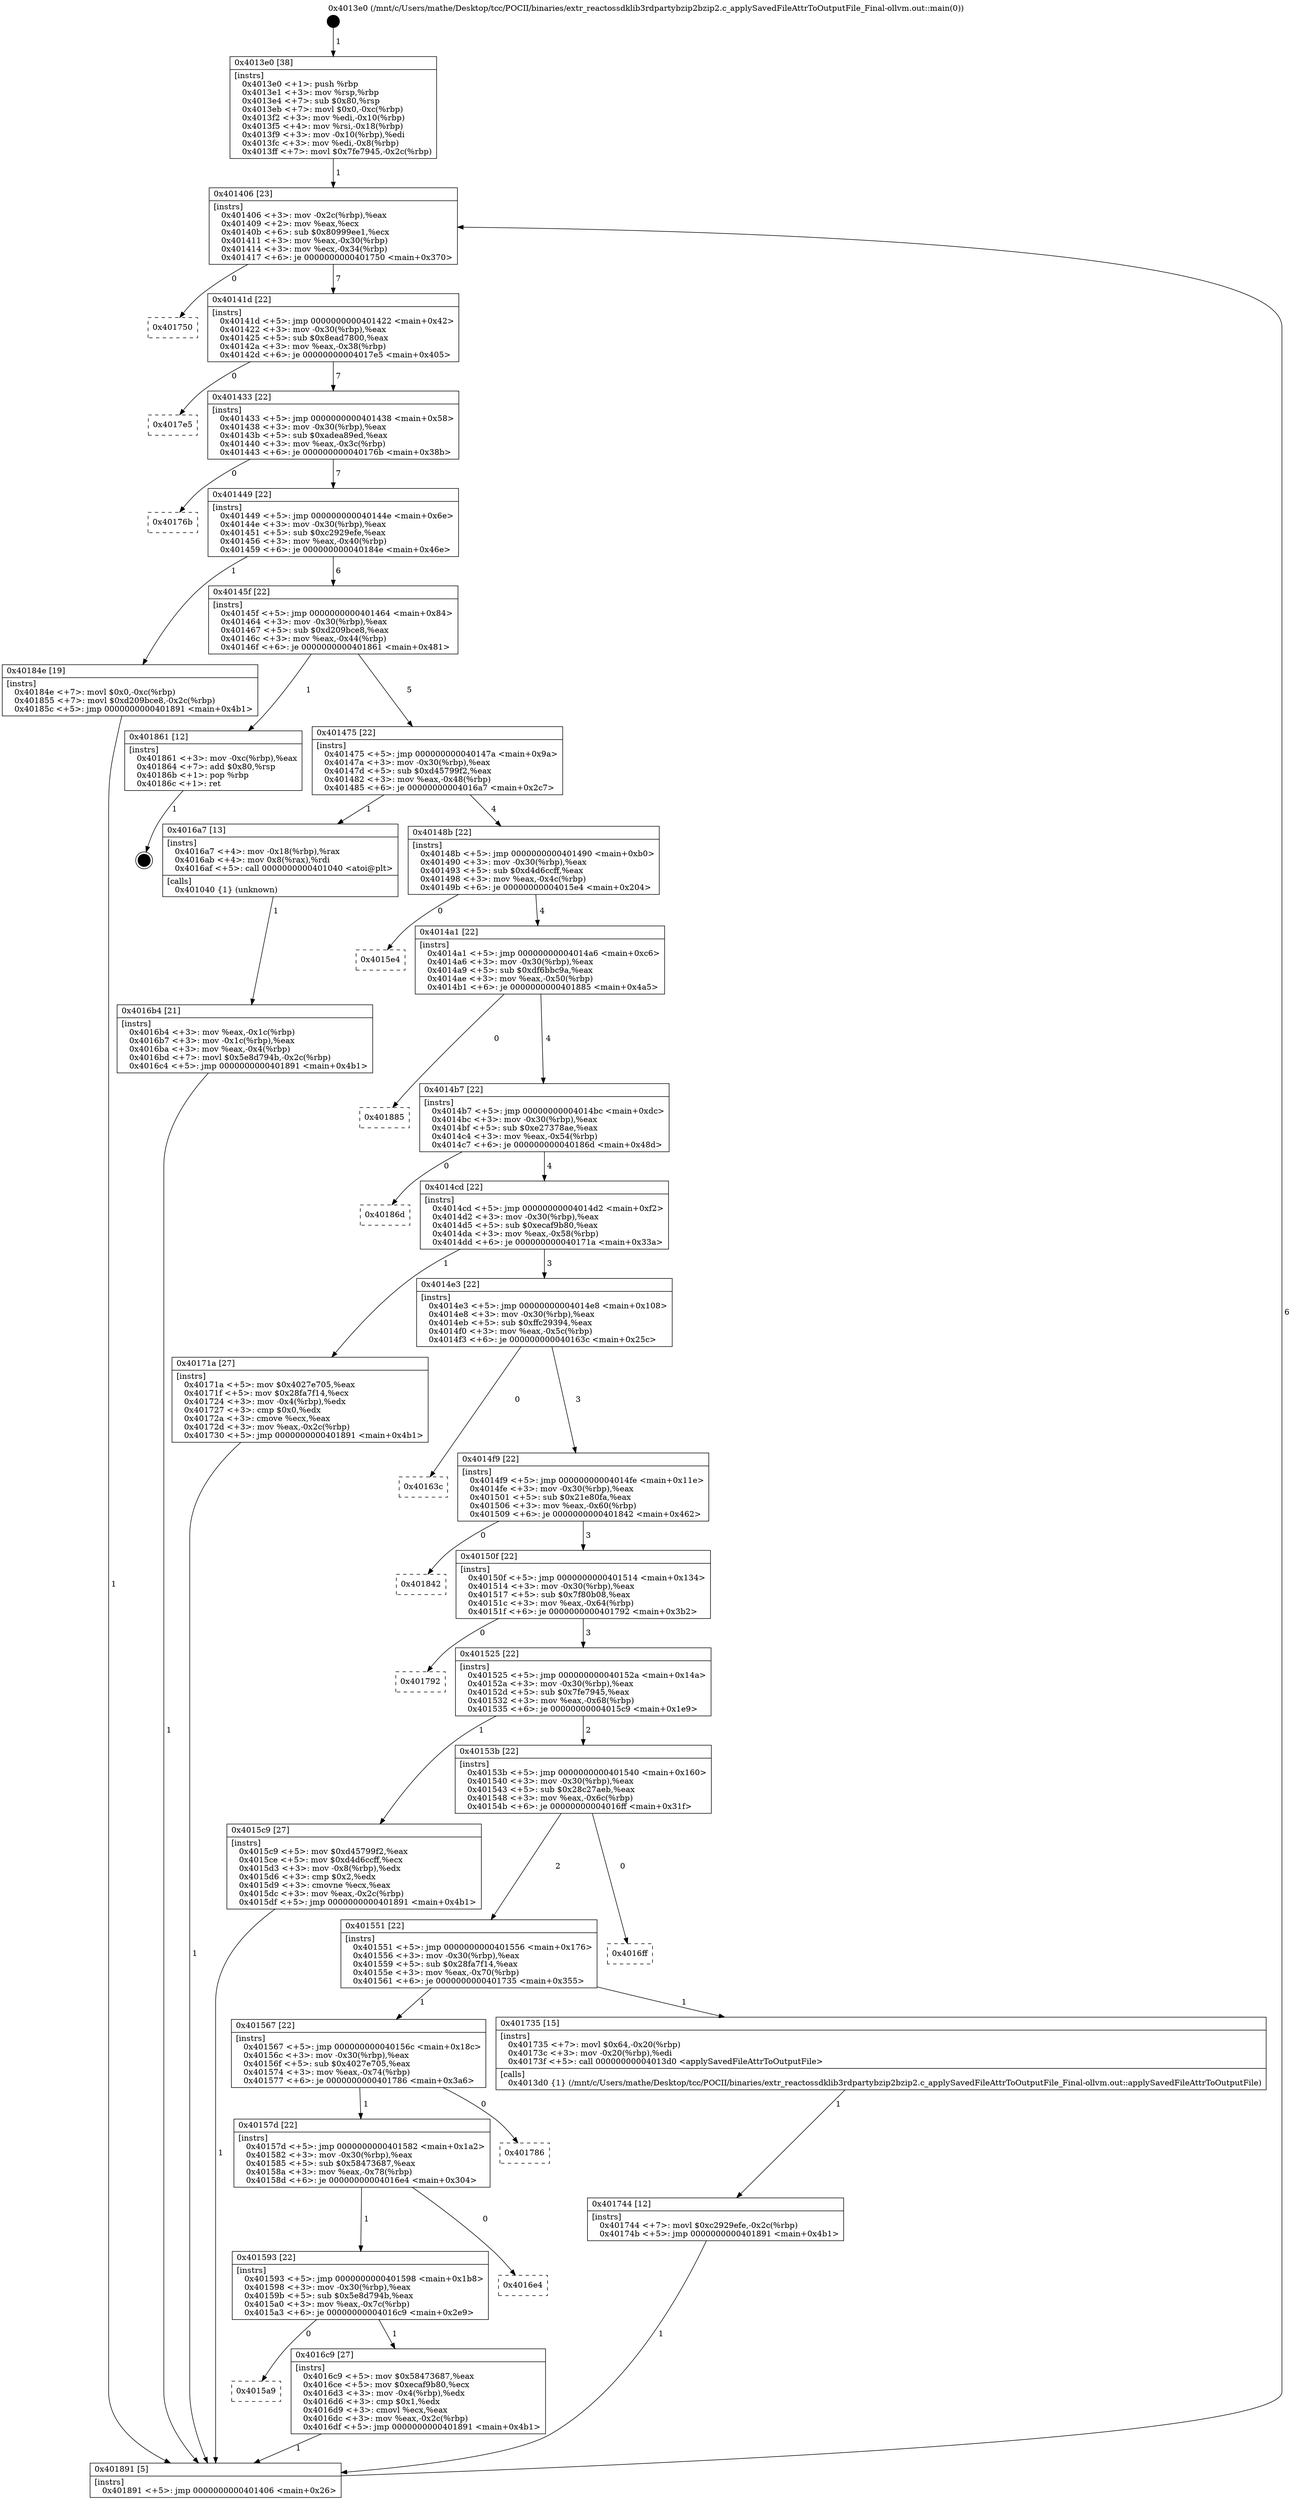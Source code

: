 digraph "0x4013e0" {
  label = "0x4013e0 (/mnt/c/Users/mathe/Desktop/tcc/POCII/binaries/extr_reactossdklib3rdpartybzip2bzip2.c_applySavedFileAttrToOutputFile_Final-ollvm.out::main(0))"
  labelloc = "t"
  node[shape=record]

  Entry [label="",width=0.3,height=0.3,shape=circle,fillcolor=black,style=filled]
  "0x401406" [label="{
     0x401406 [23]\l
     | [instrs]\l
     &nbsp;&nbsp;0x401406 \<+3\>: mov -0x2c(%rbp),%eax\l
     &nbsp;&nbsp;0x401409 \<+2\>: mov %eax,%ecx\l
     &nbsp;&nbsp;0x40140b \<+6\>: sub $0x80999ee1,%ecx\l
     &nbsp;&nbsp;0x401411 \<+3\>: mov %eax,-0x30(%rbp)\l
     &nbsp;&nbsp;0x401414 \<+3\>: mov %ecx,-0x34(%rbp)\l
     &nbsp;&nbsp;0x401417 \<+6\>: je 0000000000401750 \<main+0x370\>\l
  }"]
  "0x401750" [label="{
     0x401750\l
  }", style=dashed]
  "0x40141d" [label="{
     0x40141d [22]\l
     | [instrs]\l
     &nbsp;&nbsp;0x40141d \<+5\>: jmp 0000000000401422 \<main+0x42\>\l
     &nbsp;&nbsp;0x401422 \<+3\>: mov -0x30(%rbp),%eax\l
     &nbsp;&nbsp;0x401425 \<+5\>: sub $0x8ead7800,%eax\l
     &nbsp;&nbsp;0x40142a \<+3\>: mov %eax,-0x38(%rbp)\l
     &nbsp;&nbsp;0x40142d \<+6\>: je 00000000004017e5 \<main+0x405\>\l
  }"]
  Exit [label="",width=0.3,height=0.3,shape=circle,fillcolor=black,style=filled,peripheries=2]
  "0x4017e5" [label="{
     0x4017e5\l
  }", style=dashed]
  "0x401433" [label="{
     0x401433 [22]\l
     | [instrs]\l
     &nbsp;&nbsp;0x401433 \<+5\>: jmp 0000000000401438 \<main+0x58\>\l
     &nbsp;&nbsp;0x401438 \<+3\>: mov -0x30(%rbp),%eax\l
     &nbsp;&nbsp;0x40143b \<+5\>: sub $0xadea89ed,%eax\l
     &nbsp;&nbsp;0x401440 \<+3\>: mov %eax,-0x3c(%rbp)\l
     &nbsp;&nbsp;0x401443 \<+6\>: je 000000000040176b \<main+0x38b\>\l
  }"]
  "0x401744" [label="{
     0x401744 [12]\l
     | [instrs]\l
     &nbsp;&nbsp;0x401744 \<+7\>: movl $0xc2929efe,-0x2c(%rbp)\l
     &nbsp;&nbsp;0x40174b \<+5\>: jmp 0000000000401891 \<main+0x4b1\>\l
  }"]
  "0x40176b" [label="{
     0x40176b\l
  }", style=dashed]
  "0x401449" [label="{
     0x401449 [22]\l
     | [instrs]\l
     &nbsp;&nbsp;0x401449 \<+5\>: jmp 000000000040144e \<main+0x6e\>\l
     &nbsp;&nbsp;0x40144e \<+3\>: mov -0x30(%rbp),%eax\l
     &nbsp;&nbsp;0x401451 \<+5\>: sub $0xc2929efe,%eax\l
     &nbsp;&nbsp;0x401456 \<+3\>: mov %eax,-0x40(%rbp)\l
     &nbsp;&nbsp;0x401459 \<+6\>: je 000000000040184e \<main+0x46e\>\l
  }"]
  "0x4015a9" [label="{
     0x4015a9\l
  }", style=dashed]
  "0x40184e" [label="{
     0x40184e [19]\l
     | [instrs]\l
     &nbsp;&nbsp;0x40184e \<+7\>: movl $0x0,-0xc(%rbp)\l
     &nbsp;&nbsp;0x401855 \<+7\>: movl $0xd209bce8,-0x2c(%rbp)\l
     &nbsp;&nbsp;0x40185c \<+5\>: jmp 0000000000401891 \<main+0x4b1\>\l
  }"]
  "0x40145f" [label="{
     0x40145f [22]\l
     | [instrs]\l
     &nbsp;&nbsp;0x40145f \<+5\>: jmp 0000000000401464 \<main+0x84\>\l
     &nbsp;&nbsp;0x401464 \<+3\>: mov -0x30(%rbp),%eax\l
     &nbsp;&nbsp;0x401467 \<+5\>: sub $0xd209bce8,%eax\l
     &nbsp;&nbsp;0x40146c \<+3\>: mov %eax,-0x44(%rbp)\l
     &nbsp;&nbsp;0x40146f \<+6\>: je 0000000000401861 \<main+0x481\>\l
  }"]
  "0x4016c9" [label="{
     0x4016c9 [27]\l
     | [instrs]\l
     &nbsp;&nbsp;0x4016c9 \<+5\>: mov $0x58473687,%eax\l
     &nbsp;&nbsp;0x4016ce \<+5\>: mov $0xecaf9b80,%ecx\l
     &nbsp;&nbsp;0x4016d3 \<+3\>: mov -0x4(%rbp),%edx\l
     &nbsp;&nbsp;0x4016d6 \<+3\>: cmp $0x1,%edx\l
     &nbsp;&nbsp;0x4016d9 \<+3\>: cmovl %ecx,%eax\l
     &nbsp;&nbsp;0x4016dc \<+3\>: mov %eax,-0x2c(%rbp)\l
     &nbsp;&nbsp;0x4016df \<+5\>: jmp 0000000000401891 \<main+0x4b1\>\l
  }"]
  "0x401861" [label="{
     0x401861 [12]\l
     | [instrs]\l
     &nbsp;&nbsp;0x401861 \<+3\>: mov -0xc(%rbp),%eax\l
     &nbsp;&nbsp;0x401864 \<+7\>: add $0x80,%rsp\l
     &nbsp;&nbsp;0x40186b \<+1\>: pop %rbp\l
     &nbsp;&nbsp;0x40186c \<+1\>: ret\l
  }"]
  "0x401475" [label="{
     0x401475 [22]\l
     | [instrs]\l
     &nbsp;&nbsp;0x401475 \<+5\>: jmp 000000000040147a \<main+0x9a\>\l
     &nbsp;&nbsp;0x40147a \<+3\>: mov -0x30(%rbp),%eax\l
     &nbsp;&nbsp;0x40147d \<+5\>: sub $0xd45799f2,%eax\l
     &nbsp;&nbsp;0x401482 \<+3\>: mov %eax,-0x48(%rbp)\l
     &nbsp;&nbsp;0x401485 \<+6\>: je 00000000004016a7 \<main+0x2c7\>\l
  }"]
  "0x401593" [label="{
     0x401593 [22]\l
     | [instrs]\l
     &nbsp;&nbsp;0x401593 \<+5\>: jmp 0000000000401598 \<main+0x1b8\>\l
     &nbsp;&nbsp;0x401598 \<+3\>: mov -0x30(%rbp),%eax\l
     &nbsp;&nbsp;0x40159b \<+5\>: sub $0x5e8d794b,%eax\l
     &nbsp;&nbsp;0x4015a0 \<+3\>: mov %eax,-0x7c(%rbp)\l
     &nbsp;&nbsp;0x4015a3 \<+6\>: je 00000000004016c9 \<main+0x2e9\>\l
  }"]
  "0x4016a7" [label="{
     0x4016a7 [13]\l
     | [instrs]\l
     &nbsp;&nbsp;0x4016a7 \<+4\>: mov -0x18(%rbp),%rax\l
     &nbsp;&nbsp;0x4016ab \<+4\>: mov 0x8(%rax),%rdi\l
     &nbsp;&nbsp;0x4016af \<+5\>: call 0000000000401040 \<atoi@plt\>\l
     | [calls]\l
     &nbsp;&nbsp;0x401040 \{1\} (unknown)\l
  }"]
  "0x40148b" [label="{
     0x40148b [22]\l
     | [instrs]\l
     &nbsp;&nbsp;0x40148b \<+5\>: jmp 0000000000401490 \<main+0xb0\>\l
     &nbsp;&nbsp;0x401490 \<+3\>: mov -0x30(%rbp),%eax\l
     &nbsp;&nbsp;0x401493 \<+5\>: sub $0xd4d6ccff,%eax\l
     &nbsp;&nbsp;0x401498 \<+3\>: mov %eax,-0x4c(%rbp)\l
     &nbsp;&nbsp;0x40149b \<+6\>: je 00000000004015e4 \<main+0x204\>\l
  }"]
  "0x4016e4" [label="{
     0x4016e4\l
  }", style=dashed]
  "0x4015e4" [label="{
     0x4015e4\l
  }", style=dashed]
  "0x4014a1" [label="{
     0x4014a1 [22]\l
     | [instrs]\l
     &nbsp;&nbsp;0x4014a1 \<+5\>: jmp 00000000004014a6 \<main+0xc6\>\l
     &nbsp;&nbsp;0x4014a6 \<+3\>: mov -0x30(%rbp),%eax\l
     &nbsp;&nbsp;0x4014a9 \<+5\>: sub $0xdf6bbc9a,%eax\l
     &nbsp;&nbsp;0x4014ae \<+3\>: mov %eax,-0x50(%rbp)\l
     &nbsp;&nbsp;0x4014b1 \<+6\>: je 0000000000401885 \<main+0x4a5\>\l
  }"]
  "0x40157d" [label="{
     0x40157d [22]\l
     | [instrs]\l
     &nbsp;&nbsp;0x40157d \<+5\>: jmp 0000000000401582 \<main+0x1a2\>\l
     &nbsp;&nbsp;0x401582 \<+3\>: mov -0x30(%rbp),%eax\l
     &nbsp;&nbsp;0x401585 \<+5\>: sub $0x58473687,%eax\l
     &nbsp;&nbsp;0x40158a \<+3\>: mov %eax,-0x78(%rbp)\l
     &nbsp;&nbsp;0x40158d \<+6\>: je 00000000004016e4 \<main+0x304\>\l
  }"]
  "0x401885" [label="{
     0x401885\l
  }", style=dashed]
  "0x4014b7" [label="{
     0x4014b7 [22]\l
     | [instrs]\l
     &nbsp;&nbsp;0x4014b7 \<+5\>: jmp 00000000004014bc \<main+0xdc\>\l
     &nbsp;&nbsp;0x4014bc \<+3\>: mov -0x30(%rbp),%eax\l
     &nbsp;&nbsp;0x4014bf \<+5\>: sub $0xe27378ae,%eax\l
     &nbsp;&nbsp;0x4014c4 \<+3\>: mov %eax,-0x54(%rbp)\l
     &nbsp;&nbsp;0x4014c7 \<+6\>: je 000000000040186d \<main+0x48d\>\l
  }"]
  "0x401786" [label="{
     0x401786\l
  }", style=dashed]
  "0x40186d" [label="{
     0x40186d\l
  }", style=dashed]
  "0x4014cd" [label="{
     0x4014cd [22]\l
     | [instrs]\l
     &nbsp;&nbsp;0x4014cd \<+5\>: jmp 00000000004014d2 \<main+0xf2\>\l
     &nbsp;&nbsp;0x4014d2 \<+3\>: mov -0x30(%rbp),%eax\l
     &nbsp;&nbsp;0x4014d5 \<+5\>: sub $0xecaf9b80,%eax\l
     &nbsp;&nbsp;0x4014da \<+3\>: mov %eax,-0x58(%rbp)\l
     &nbsp;&nbsp;0x4014dd \<+6\>: je 000000000040171a \<main+0x33a\>\l
  }"]
  "0x401567" [label="{
     0x401567 [22]\l
     | [instrs]\l
     &nbsp;&nbsp;0x401567 \<+5\>: jmp 000000000040156c \<main+0x18c\>\l
     &nbsp;&nbsp;0x40156c \<+3\>: mov -0x30(%rbp),%eax\l
     &nbsp;&nbsp;0x40156f \<+5\>: sub $0x4027e705,%eax\l
     &nbsp;&nbsp;0x401574 \<+3\>: mov %eax,-0x74(%rbp)\l
     &nbsp;&nbsp;0x401577 \<+6\>: je 0000000000401786 \<main+0x3a6\>\l
  }"]
  "0x40171a" [label="{
     0x40171a [27]\l
     | [instrs]\l
     &nbsp;&nbsp;0x40171a \<+5\>: mov $0x4027e705,%eax\l
     &nbsp;&nbsp;0x40171f \<+5\>: mov $0x28fa7f14,%ecx\l
     &nbsp;&nbsp;0x401724 \<+3\>: mov -0x4(%rbp),%edx\l
     &nbsp;&nbsp;0x401727 \<+3\>: cmp $0x0,%edx\l
     &nbsp;&nbsp;0x40172a \<+3\>: cmove %ecx,%eax\l
     &nbsp;&nbsp;0x40172d \<+3\>: mov %eax,-0x2c(%rbp)\l
     &nbsp;&nbsp;0x401730 \<+5\>: jmp 0000000000401891 \<main+0x4b1\>\l
  }"]
  "0x4014e3" [label="{
     0x4014e3 [22]\l
     | [instrs]\l
     &nbsp;&nbsp;0x4014e3 \<+5\>: jmp 00000000004014e8 \<main+0x108\>\l
     &nbsp;&nbsp;0x4014e8 \<+3\>: mov -0x30(%rbp),%eax\l
     &nbsp;&nbsp;0x4014eb \<+5\>: sub $0xffc29394,%eax\l
     &nbsp;&nbsp;0x4014f0 \<+3\>: mov %eax,-0x5c(%rbp)\l
     &nbsp;&nbsp;0x4014f3 \<+6\>: je 000000000040163c \<main+0x25c\>\l
  }"]
  "0x401735" [label="{
     0x401735 [15]\l
     | [instrs]\l
     &nbsp;&nbsp;0x401735 \<+7\>: movl $0x64,-0x20(%rbp)\l
     &nbsp;&nbsp;0x40173c \<+3\>: mov -0x20(%rbp),%edi\l
     &nbsp;&nbsp;0x40173f \<+5\>: call 00000000004013d0 \<applySavedFileAttrToOutputFile\>\l
     | [calls]\l
     &nbsp;&nbsp;0x4013d0 \{1\} (/mnt/c/Users/mathe/Desktop/tcc/POCII/binaries/extr_reactossdklib3rdpartybzip2bzip2.c_applySavedFileAttrToOutputFile_Final-ollvm.out::applySavedFileAttrToOutputFile)\l
  }"]
  "0x40163c" [label="{
     0x40163c\l
  }", style=dashed]
  "0x4014f9" [label="{
     0x4014f9 [22]\l
     | [instrs]\l
     &nbsp;&nbsp;0x4014f9 \<+5\>: jmp 00000000004014fe \<main+0x11e\>\l
     &nbsp;&nbsp;0x4014fe \<+3\>: mov -0x30(%rbp),%eax\l
     &nbsp;&nbsp;0x401501 \<+5\>: sub $0x21e80fa,%eax\l
     &nbsp;&nbsp;0x401506 \<+3\>: mov %eax,-0x60(%rbp)\l
     &nbsp;&nbsp;0x401509 \<+6\>: je 0000000000401842 \<main+0x462\>\l
  }"]
  "0x401551" [label="{
     0x401551 [22]\l
     | [instrs]\l
     &nbsp;&nbsp;0x401551 \<+5\>: jmp 0000000000401556 \<main+0x176\>\l
     &nbsp;&nbsp;0x401556 \<+3\>: mov -0x30(%rbp),%eax\l
     &nbsp;&nbsp;0x401559 \<+5\>: sub $0x28fa7f14,%eax\l
     &nbsp;&nbsp;0x40155e \<+3\>: mov %eax,-0x70(%rbp)\l
     &nbsp;&nbsp;0x401561 \<+6\>: je 0000000000401735 \<main+0x355\>\l
  }"]
  "0x401842" [label="{
     0x401842\l
  }", style=dashed]
  "0x40150f" [label="{
     0x40150f [22]\l
     | [instrs]\l
     &nbsp;&nbsp;0x40150f \<+5\>: jmp 0000000000401514 \<main+0x134\>\l
     &nbsp;&nbsp;0x401514 \<+3\>: mov -0x30(%rbp),%eax\l
     &nbsp;&nbsp;0x401517 \<+5\>: sub $0x7f80b08,%eax\l
     &nbsp;&nbsp;0x40151c \<+3\>: mov %eax,-0x64(%rbp)\l
     &nbsp;&nbsp;0x40151f \<+6\>: je 0000000000401792 \<main+0x3b2\>\l
  }"]
  "0x4016ff" [label="{
     0x4016ff\l
  }", style=dashed]
  "0x401792" [label="{
     0x401792\l
  }", style=dashed]
  "0x401525" [label="{
     0x401525 [22]\l
     | [instrs]\l
     &nbsp;&nbsp;0x401525 \<+5\>: jmp 000000000040152a \<main+0x14a\>\l
     &nbsp;&nbsp;0x40152a \<+3\>: mov -0x30(%rbp),%eax\l
     &nbsp;&nbsp;0x40152d \<+5\>: sub $0x7fe7945,%eax\l
     &nbsp;&nbsp;0x401532 \<+3\>: mov %eax,-0x68(%rbp)\l
     &nbsp;&nbsp;0x401535 \<+6\>: je 00000000004015c9 \<main+0x1e9\>\l
  }"]
  "0x4016b4" [label="{
     0x4016b4 [21]\l
     | [instrs]\l
     &nbsp;&nbsp;0x4016b4 \<+3\>: mov %eax,-0x1c(%rbp)\l
     &nbsp;&nbsp;0x4016b7 \<+3\>: mov -0x1c(%rbp),%eax\l
     &nbsp;&nbsp;0x4016ba \<+3\>: mov %eax,-0x4(%rbp)\l
     &nbsp;&nbsp;0x4016bd \<+7\>: movl $0x5e8d794b,-0x2c(%rbp)\l
     &nbsp;&nbsp;0x4016c4 \<+5\>: jmp 0000000000401891 \<main+0x4b1\>\l
  }"]
  "0x4015c9" [label="{
     0x4015c9 [27]\l
     | [instrs]\l
     &nbsp;&nbsp;0x4015c9 \<+5\>: mov $0xd45799f2,%eax\l
     &nbsp;&nbsp;0x4015ce \<+5\>: mov $0xd4d6ccff,%ecx\l
     &nbsp;&nbsp;0x4015d3 \<+3\>: mov -0x8(%rbp),%edx\l
     &nbsp;&nbsp;0x4015d6 \<+3\>: cmp $0x2,%edx\l
     &nbsp;&nbsp;0x4015d9 \<+3\>: cmovne %ecx,%eax\l
     &nbsp;&nbsp;0x4015dc \<+3\>: mov %eax,-0x2c(%rbp)\l
     &nbsp;&nbsp;0x4015df \<+5\>: jmp 0000000000401891 \<main+0x4b1\>\l
  }"]
  "0x40153b" [label="{
     0x40153b [22]\l
     | [instrs]\l
     &nbsp;&nbsp;0x40153b \<+5\>: jmp 0000000000401540 \<main+0x160\>\l
     &nbsp;&nbsp;0x401540 \<+3\>: mov -0x30(%rbp),%eax\l
     &nbsp;&nbsp;0x401543 \<+5\>: sub $0x28c27aeb,%eax\l
     &nbsp;&nbsp;0x401548 \<+3\>: mov %eax,-0x6c(%rbp)\l
     &nbsp;&nbsp;0x40154b \<+6\>: je 00000000004016ff \<main+0x31f\>\l
  }"]
  "0x401891" [label="{
     0x401891 [5]\l
     | [instrs]\l
     &nbsp;&nbsp;0x401891 \<+5\>: jmp 0000000000401406 \<main+0x26\>\l
  }"]
  "0x4013e0" [label="{
     0x4013e0 [38]\l
     | [instrs]\l
     &nbsp;&nbsp;0x4013e0 \<+1\>: push %rbp\l
     &nbsp;&nbsp;0x4013e1 \<+3\>: mov %rsp,%rbp\l
     &nbsp;&nbsp;0x4013e4 \<+7\>: sub $0x80,%rsp\l
     &nbsp;&nbsp;0x4013eb \<+7\>: movl $0x0,-0xc(%rbp)\l
     &nbsp;&nbsp;0x4013f2 \<+3\>: mov %edi,-0x10(%rbp)\l
     &nbsp;&nbsp;0x4013f5 \<+4\>: mov %rsi,-0x18(%rbp)\l
     &nbsp;&nbsp;0x4013f9 \<+3\>: mov -0x10(%rbp),%edi\l
     &nbsp;&nbsp;0x4013fc \<+3\>: mov %edi,-0x8(%rbp)\l
     &nbsp;&nbsp;0x4013ff \<+7\>: movl $0x7fe7945,-0x2c(%rbp)\l
  }"]
  Entry -> "0x4013e0" [label=" 1"]
  "0x401406" -> "0x401750" [label=" 0"]
  "0x401406" -> "0x40141d" [label=" 7"]
  "0x401861" -> Exit [label=" 1"]
  "0x40141d" -> "0x4017e5" [label=" 0"]
  "0x40141d" -> "0x401433" [label=" 7"]
  "0x40184e" -> "0x401891" [label=" 1"]
  "0x401433" -> "0x40176b" [label=" 0"]
  "0x401433" -> "0x401449" [label=" 7"]
  "0x401744" -> "0x401891" [label=" 1"]
  "0x401449" -> "0x40184e" [label=" 1"]
  "0x401449" -> "0x40145f" [label=" 6"]
  "0x401735" -> "0x401744" [label=" 1"]
  "0x40145f" -> "0x401861" [label=" 1"]
  "0x40145f" -> "0x401475" [label=" 5"]
  "0x40171a" -> "0x401891" [label=" 1"]
  "0x401475" -> "0x4016a7" [label=" 1"]
  "0x401475" -> "0x40148b" [label=" 4"]
  "0x401593" -> "0x4015a9" [label=" 0"]
  "0x40148b" -> "0x4015e4" [label=" 0"]
  "0x40148b" -> "0x4014a1" [label=" 4"]
  "0x401593" -> "0x4016c9" [label=" 1"]
  "0x4014a1" -> "0x401885" [label=" 0"]
  "0x4014a1" -> "0x4014b7" [label=" 4"]
  "0x40157d" -> "0x401593" [label=" 1"]
  "0x4014b7" -> "0x40186d" [label=" 0"]
  "0x4014b7" -> "0x4014cd" [label=" 4"]
  "0x40157d" -> "0x4016e4" [label=" 0"]
  "0x4014cd" -> "0x40171a" [label=" 1"]
  "0x4014cd" -> "0x4014e3" [label=" 3"]
  "0x401567" -> "0x40157d" [label=" 1"]
  "0x4014e3" -> "0x40163c" [label=" 0"]
  "0x4014e3" -> "0x4014f9" [label=" 3"]
  "0x401567" -> "0x401786" [label=" 0"]
  "0x4014f9" -> "0x401842" [label=" 0"]
  "0x4014f9" -> "0x40150f" [label=" 3"]
  "0x401551" -> "0x401567" [label=" 1"]
  "0x40150f" -> "0x401792" [label=" 0"]
  "0x40150f" -> "0x401525" [label=" 3"]
  "0x401551" -> "0x401735" [label=" 1"]
  "0x401525" -> "0x4015c9" [label=" 1"]
  "0x401525" -> "0x40153b" [label=" 2"]
  "0x4015c9" -> "0x401891" [label=" 1"]
  "0x4013e0" -> "0x401406" [label=" 1"]
  "0x401891" -> "0x401406" [label=" 6"]
  "0x4016a7" -> "0x4016b4" [label=" 1"]
  "0x4016b4" -> "0x401891" [label=" 1"]
  "0x4016c9" -> "0x401891" [label=" 1"]
  "0x40153b" -> "0x4016ff" [label=" 0"]
  "0x40153b" -> "0x401551" [label=" 2"]
}
